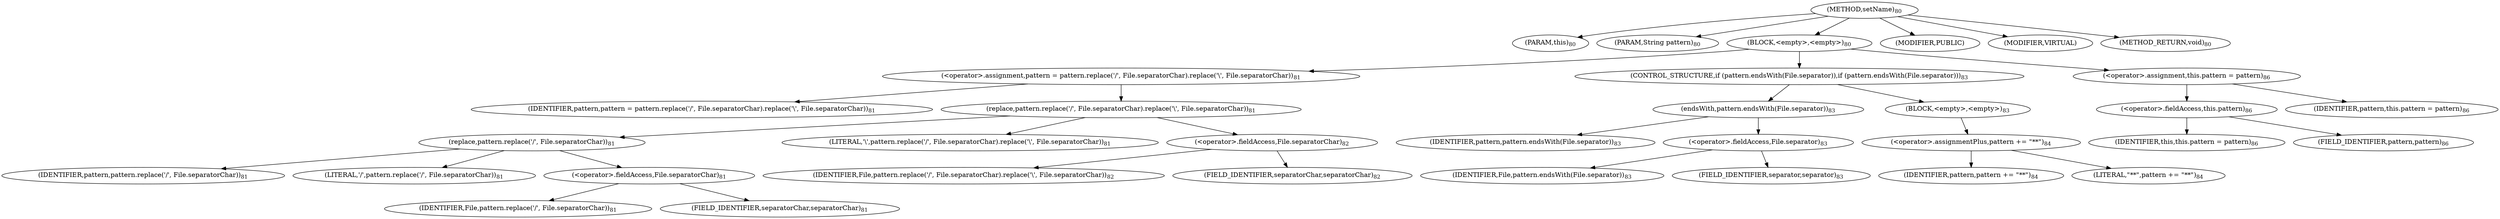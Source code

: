 digraph "setName" {  
"119" [label = <(METHOD,setName)<SUB>80</SUB>> ]
"6" [label = <(PARAM,this)<SUB>80</SUB>> ]
"120" [label = <(PARAM,String pattern)<SUB>80</SUB>> ]
"121" [label = <(BLOCK,&lt;empty&gt;,&lt;empty&gt;)<SUB>80</SUB>> ]
"122" [label = <(&lt;operator&gt;.assignment,pattern = pattern.replace('/', File.separatorChar).replace('\\', File.separatorChar))<SUB>81</SUB>> ]
"123" [label = <(IDENTIFIER,pattern,pattern = pattern.replace('/', File.separatorChar).replace('\\', File.separatorChar))<SUB>81</SUB>> ]
"124" [label = <(replace,pattern.replace('/', File.separatorChar).replace('\\', File.separatorChar))<SUB>81</SUB>> ]
"125" [label = <(replace,pattern.replace('/', File.separatorChar))<SUB>81</SUB>> ]
"126" [label = <(IDENTIFIER,pattern,pattern.replace('/', File.separatorChar))<SUB>81</SUB>> ]
"127" [label = <(LITERAL,'/',pattern.replace('/', File.separatorChar))<SUB>81</SUB>> ]
"128" [label = <(&lt;operator&gt;.fieldAccess,File.separatorChar)<SUB>81</SUB>> ]
"129" [label = <(IDENTIFIER,File,pattern.replace('/', File.separatorChar))<SUB>81</SUB>> ]
"130" [label = <(FIELD_IDENTIFIER,separatorChar,separatorChar)<SUB>81</SUB>> ]
"131" [label = <(LITERAL,'\\',pattern.replace('/', File.separatorChar).replace('\\', File.separatorChar))<SUB>81</SUB>> ]
"132" [label = <(&lt;operator&gt;.fieldAccess,File.separatorChar)<SUB>82</SUB>> ]
"133" [label = <(IDENTIFIER,File,pattern.replace('/', File.separatorChar).replace('\\', File.separatorChar))<SUB>82</SUB>> ]
"134" [label = <(FIELD_IDENTIFIER,separatorChar,separatorChar)<SUB>82</SUB>> ]
"135" [label = <(CONTROL_STRUCTURE,if (pattern.endsWith(File.separator)),if (pattern.endsWith(File.separator)))<SUB>83</SUB>> ]
"136" [label = <(endsWith,pattern.endsWith(File.separator))<SUB>83</SUB>> ]
"137" [label = <(IDENTIFIER,pattern,pattern.endsWith(File.separator))<SUB>83</SUB>> ]
"138" [label = <(&lt;operator&gt;.fieldAccess,File.separator)<SUB>83</SUB>> ]
"139" [label = <(IDENTIFIER,File,pattern.endsWith(File.separator))<SUB>83</SUB>> ]
"140" [label = <(FIELD_IDENTIFIER,separator,separator)<SUB>83</SUB>> ]
"141" [label = <(BLOCK,&lt;empty&gt;,&lt;empty&gt;)<SUB>83</SUB>> ]
"142" [label = <(&lt;operator&gt;.assignmentPlus,pattern += &quot;**&quot;)<SUB>84</SUB>> ]
"143" [label = <(IDENTIFIER,pattern,pattern += &quot;**&quot;)<SUB>84</SUB>> ]
"144" [label = <(LITERAL,&quot;**&quot;,pattern += &quot;**&quot;)<SUB>84</SUB>> ]
"145" [label = <(&lt;operator&gt;.assignment,this.pattern = pattern)<SUB>86</SUB>> ]
"146" [label = <(&lt;operator&gt;.fieldAccess,this.pattern)<SUB>86</SUB>> ]
"5" [label = <(IDENTIFIER,this,this.pattern = pattern)<SUB>86</SUB>> ]
"147" [label = <(FIELD_IDENTIFIER,pattern,pattern)<SUB>86</SUB>> ]
"148" [label = <(IDENTIFIER,pattern,this.pattern = pattern)<SUB>86</SUB>> ]
"149" [label = <(MODIFIER,PUBLIC)> ]
"150" [label = <(MODIFIER,VIRTUAL)> ]
"151" [label = <(METHOD_RETURN,void)<SUB>80</SUB>> ]
  "119" -> "6" 
  "119" -> "120" 
  "119" -> "121" 
  "119" -> "149" 
  "119" -> "150" 
  "119" -> "151" 
  "121" -> "122" 
  "121" -> "135" 
  "121" -> "145" 
  "122" -> "123" 
  "122" -> "124" 
  "124" -> "125" 
  "124" -> "131" 
  "124" -> "132" 
  "125" -> "126" 
  "125" -> "127" 
  "125" -> "128" 
  "128" -> "129" 
  "128" -> "130" 
  "132" -> "133" 
  "132" -> "134" 
  "135" -> "136" 
  "135" -> "141" 
  "136" -> "137" 
  "136" -> "138" 
  "138" -> "139" 
  "138" -> "140" 
  "141" -> "142" 
  "142" -> "143" 
  "142" -> "144" 
  "145" -> "146" 
  "145" -> "148" 
  "146" -> "5" 
  "146" -> "147" 
}
